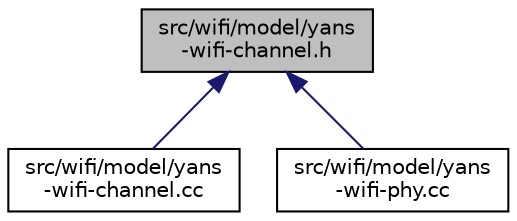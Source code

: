digraph "src/wifi/model/yans-wifi-channel.h"
{
 // LATEX_PDF_SIZE
  edge [fontname="Helvetica",fontsize="10",labelfontname="Helvetica",labelfontsize="10"];
  node [fontname="Helvetica",fontsize="10",shape=record];
  Node1 [label="src/wifi/model/yans\l-wifi-channel.h",height=0.2,width=0.4,color="black", fillcolor="grey75", style="filled", fontcolor="black",tooltip=" "];
  Node1 -> Node2 [dir="back",color="midnightblue",fontsize="10",style="solid",fontname="Helvetica"];
  Node2 [label="src/wifi/model/yans\l-wifi-channel.cc",height=0.2,width=0.4,color="black", fillcolor="white", style="filled",URL="$yans-wifi-channel_8cc.html",tooltip=" "];
  Node1 -> Node3 [dir="back",color="midnightblue",fontsize="10",style="solid",fontname="Helvetica"];
  Node3 [label="src/wifi/model/yans\l-wifi-phy.cc",height=0.2,width=0.4,color="black", fillcolor="white", style="filled",URL="$yans-wifi-phy_8cc.html",tooltip=" "];
}
